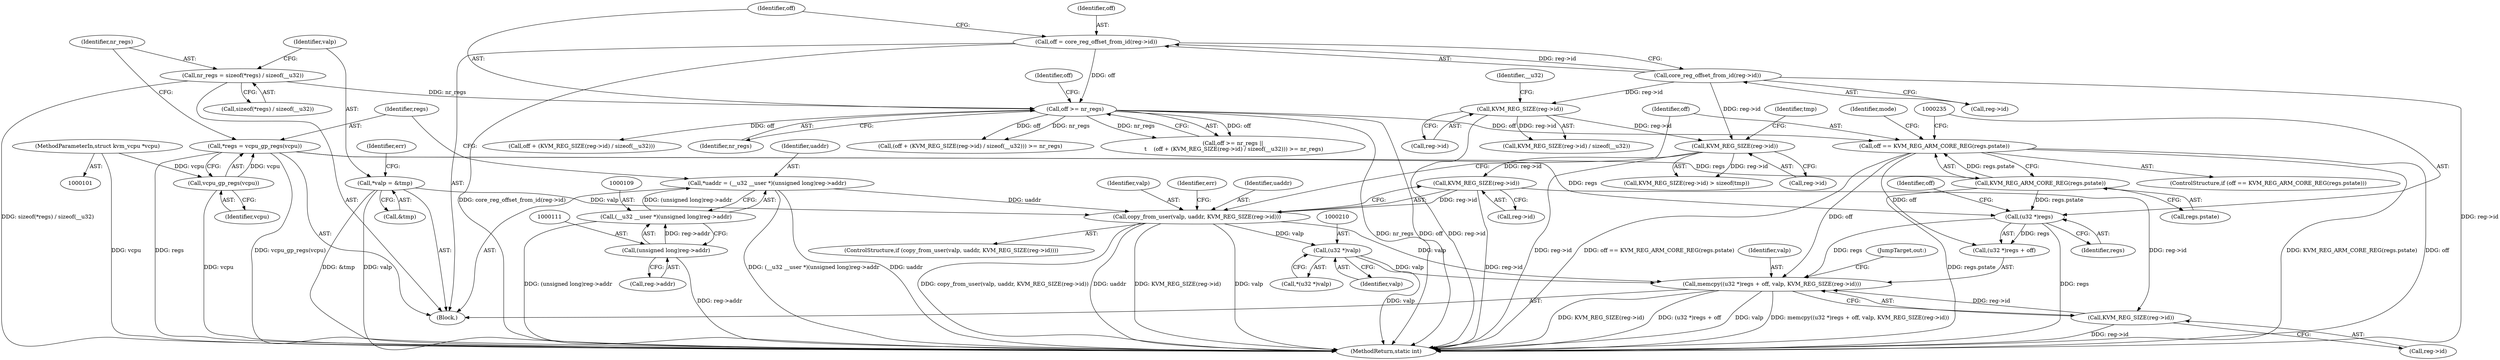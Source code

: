 digraph "0_linux_d26c25a9d19b5976b319af528886f89cf455692d_0@API" {
"1000232" [label="(Call,memcpy((u32 *)regs + off, valp, KVM_REG_SIZE(reg->id)))"];
"1000234" [label="(Call,(u32 *)regs)"];
"1000116" [label="(Call,*regs = vcpu_gp_regs(vcpu))"];
"1000118" [label="(Call,vcpu_gp_regs(vcpu))"];
"1000102" [label="(MethodParameterIn,struct kvm_vcpu *vcpu)"];
"1000199" [label="(Call,KVM_REG_ARM_CORE_REG(regs.pstate))"];
"1000197" [label="(Call,off == KVM_REG_ARM_CORE_REG(regs.pstate))"];
"1000148" [label="(Call,off >= nr_regs)"];
"1000140" [label="(Call,off = core_reg_offset_from_id(reg->id))"];
"1000142" [label="(Call,core_reg_offset_from_id(reg->id))"];
"1000121" [label="(Call,nr_regs = sizeof(*regs) / sizeof(__u32))"];
"1000183" [label="(Call,copy_from_user(valp, uaddr, KVM_REG_SIZE(reg->id)))"];
"1000131" [label="(Call,*valp = &tmp)"];
"1000106" [label="(Call,*uaddr = (__u32 __user *)(unsigned long)reg->addr)"];
"1000108" [label="(Call,(__u32 __user *)(unsigned long)reg->addr)"];
"1000110" [label="(Call,(unsigned long)reg->addr)"];
"1000186" [label="(Call,KVM_REG_SIZE(reg->id))"];
"1000173" [label="(Call,KVM_REG_SIZE(reg->id))"];
"1000155" [label="(Call,KVM_REG_SIZE(reg->id))"];
"1000209" [label="(Call,(u32 *)valp)"];
"1000239" [label="(Call,KVM_REG_SIZE(reg->id))"];
"1000197" [label="(Call,off == KVM_REG_ARM_CORE_REG(regs.pstate))"];
"1000182" [label="(ControlStructure,if (copy_from_user(valp, uaddr, KVM_REG_SIZE(reg->id))))"];
"1000198" [label="(Identifier,off)"];
"1000196" [label="(ControlStructure,if (off == KVM_REG_ARM_CORE_REG(regs.pstate)))"];
"1000243" [label="(JumpTarget,out:)"];
"1000122" [label="(Identifier,nr_regs)"];
"1000246" [label="(MethodReturn,static int)"];
"1000151" [label="(Call,(off + (KVM_REG_SIZE(reg->id) / sizeof(__u32))) >= nr_regs)"];
"1000186" [label="(Call,KVM_REG_SIZE(reg->id))"];
"1000232" [label="(Call,memcpy((u32 *)regs + off, valp, KVM_REG_SIZE(reg->id)))"];
"1000143" [label="(Call,reg->id)"];
"1000206" [label="(Identifier,mode)"];
"1000155" [label="(Call,KVM_REG_SIZE(reg->id))"];
"1000104" [label="(Block,)"];
"1000117" [label="(Identifier,regs)"];
"1000141" [label="(Identifier,off)"];
"1000140" [label="(Call,off = core_reg_offset_from_id(reg->id))"];
"1000110" [label="(Call,(unsigned long)reg->addr)"];
"1000184" [label="(Identifier,valp)"];
"1000142" [label="(Call,core_reg_offset_from_id(reg->id))"];
"1000156" [label="(Call,reg->id)"];
"1000119" [label="(Identifier,vcpu)"];
"1000118" [label="(Call,vcpu_gp_regs(vcpu))"];
"1000148" [label="(Call,off >= nr_regs)"];
"1000147" [label="(Call,off >= nr_regs ||\n \t    (off + (KVM_REG_SIZE(reg->id) / sizeof(__u32))) >= nr_regs)"];
"1000138" [label="(Identifier,err)"];
"1000108" [label="(Call,(__u32 __user *)(unsigned long)reg->addr)"];
"1000160" [label="(Identifier,__u32)"];
"1000200" [label="(Call,regs.pstate)"];
"1000211" [label="(Identifier,valp)"];
"1000183" [label="(Call,copy_from_user(valp, uaddr, KVM_REG_SIZE(reg->id)))"];
"1000237" [label="(Identifier,off)"];
"1000153" [label="(Identifier,off)"];
"1000133" [label="(Call,&tmp)"];
"1000178" [label="(Identifier,tmp)"];
"1000240" [label="(Call,reg->id)"];
"1000131" [label="(Call,*valp = &tmp)"];
"1000107" [label="(Identifier,uaddr)"];
"1000187" [label="(Call,reg->id)"];
"1000112" [label="(Call,reg->addr)"];
"1000106" [label="(Call,*uaddr = (__u32 __user *)(unsigned long)reg->addr)"];
"1000102" [label="(MethodParameterIn,struct kvm_vcpu *vcpu)"];
"1000233" [label="(Call,(u32 *)regs + off)"];
"1000116" [label="(Call,*regs = vcpu_gp_regs(vcpu))"];
"1000149" [label="(Identifier,off)"];
"1000238" [label="(Identifier,valp)"];
"1000154" [label="(Call,KVM_REG_SIZE(reg->id) / sizeof(__u32))"];
"1000192" [label="(Identifier,err)"];
"1000152" [label="(Call,off + (KVM_REG_SIZE(reg->id) / sizeof(__u32)))"];
"1000132" [label="(Identifier,valp)"];
"1000174" [label="(Call,reg->id)"];
"1000173" [label="(Call,KVM_REG_SIZE(reg->id))"];
"1000234" [label="(Call,(u32 *)regs)"];
"1000209" [label="(Call,(u32 *)valp)"];
"1000150" [label="(Identifier,nr_regs)"];
"1000172" [label="(Call,KVM_REG_SIZE(reg->id) > sizeof(tmp))"];
"1000185" [label="(Identifier,uaddr)"];
"1000199" [label="(Call,KVM_REG_ARM_CORE_REG(regs.pstate))"];
"1000208" [label="(Call,*(u32 *)valp)"];
"1000236" [label="(Identifier,regs)"];
"1000121" [label="(Call,nr_regs = sizeof(*regs) / sizeof(__u32))"];
"1000239" [label="(Call,KVM_REG_SIZE(reg->id))"];
"1000123" [label="(Call,sizeof(*regs) / sizeof(__u32))"];
"1000232" -> "1000104"  [label="AST: "];
"1000232" -> "1000239"  [label="CFG: "];
"1000233" -> "1000232"  [label="AST: "];
"1000238" -> "1000232"  [label="AST: "];
"1000239" -> "1000232"  [label="AST: "];
"1000243" -> "1000232"  [label="CFG: "];
"1000232" -> "1000246"  [label="DDG: KVM_REG_SIZE(reg->id)"];
"1000232" -> "1000246"  [label="DDG: (u32 *)regs + off"];
"1000232" -> "1000246"  [label="DDG: valp"];
"1000232" -> "1000246"  [label="DDG: memcpy((u32 *)regs + off, valp, KVM_REG_SIZE(reg->id))"];
"1000234" -> "1000232"  [label="DDG: regs"];
"1000197" -> "1000232"  [label="DDG: off"];
"1000183" -> "1000232"  [label="DDG: valp"];
"1000209" -> "1000232"  [label="DDG: valp"];
"1000239" -> "1000232"  [label="DDG: reg->id"];
"1000234" -> "1000233"  [label="AST: "];
"1000234" -> "1000236"  [label="CFG: "];
"1000235" -> "1000234"  [label="AST: "];
"1000236" -> "1000234"  [label="AST: "];
"1000237" -> "1000234"  [label="CFG: "];
"1000234" -> "1000246"  [label="DDG: regs"];
"1000234" -> "1000233"  [label="DDG: regs"];
"1000116" -> "1000234"  [label="DDG: regs"];
"1000199" -> "1000234"  [label="DDG: regs.pstate"];
"1000116" -> "1000104"  [label="AST: "];
"1000116" -> "1000118"  [label="CFG: "];
"1000117" -> "1000116"  [label="AST: "];
"1000118" -> "1000116"  [label="AST: "];
"1000122" -> "1000116"  [label="CFG: "];
"1000116" -> "1000246"  [label="DDG: vcpu_gp_regs(vcpu)"];
"1000116" -> "1000246"  [label="DDG: regs"];
"1000118" -> "1000116"  [label="DDG: vcpu"];
"1000116" -> "1000199"  [label="DDG: regs"];
"1000118" -> "1000119"  [label="CFG: "];
"1000119" -> "1000118"  [label="AST: "];
"1000118" -> "1000246"  [label="DDG: vcpu"];
"1000102" -> "1000118"  [label="DDG: vcpu"];
"1000102" -> "1000101"  [label="AST: "];
"1000102" -> "1000246"  [label="DDG: vcpu"];
"1000199" -> "1000197"  [label="AST: "];
"1000199" -> "1000200"  [label="CFG: "];
"1000200" -> "1000199"  [label="AST: "];
"1000197" -> "1000199"  [label="CFG: "];
"1000199" -> "1000246"  [label="DDG: regs.pstate"];
"1000199" -> "1000197"  [label="DDG: regs.pstate"];
"1000197" -> "1000196"  [label="AST: "];
"1000198" -> "1000197"  [label="AST: "];
"1000206" -> "1000197"  [label="CFG: "];
"1000235" -> "1000197"  [label="CFG: "];
"1000197" -> "1000246"  [label="DDG: off == KVM_REG_ARM_CORE_REG(regs.pstate)"];
"1000197" -> "1000246"  [label="DDG: KVM_REG_ARM_CORE_REG(regs.pstate)"];
"1000197" -> "1000246"  [label="DDG: off"];
"1000148" -> "1000197"  [label="DDG: off"];
"1000197" -> "1000233"  [label="DDG: off"];
"1000148" -> "1000147"  [label="AST: "];
"1000148" -> "1000150"  [label="CFG: "];
"1000149" -> "1000148"  [label="AST: "];
"1000150" -> "1000148"  [label="AST: "];
"1000153" -> "1000148"  [label="CFG: "];
"1000147" -> "1000148"  [label="CFG: "];
"1000148" -> "1000246"  [label="DDG: off"];
"1000148" -> "1000246"  [label="DDG: nr_regs"];
"1000148" -> "1000147"  [label="DDG: off"];
"1000148" -> "1000147"  [label="DDG: nr_regs"];
"1000140" -> "1000148"  [label="DDG: off"];
"1000121" -> "1000148"  [label="DDG: nr_regs"];
"1000148" -> "1000151"  [label="DDG: off"];
"1000148" -> "1000151"  [label="DDG: nr_regs"];
"1000148" -> "1000152"  [label="DDG: off"];
"1000140" -> "1000104"  [label="AST: "];
"1000140" -> "1000142"  [label="CFG: "];
"1000141" -> "1000140"  [label="AST: "];
"1000142" -> "1000140"  [label="AST: "];
"1000149" -> "1000140"  [label="CFG: "];
"1000140" -> "1000246"  [label="DDG: core_reg_offset_from_id(reg->id)"];
"1000142" -> "1000140"  [label="DDG: reg->id"];
"1000142" -> "1000143"  [label="CFG: "];
"1000143" -> "1000142"  [label="AST: "];
"1000142" -> "1000246"  [label="DDG: reg->id"];
"1000142" -> "1000155"  [label="DDG: reg->id"];
"1000142" -> "1000173"  [label="DDG: reg->id"];
"1000121" -> "1000104"  [label="AST: "];
"1000121" -> "1000123"  [label="CFG: "];
"1000122" -> "1000121"  [label="AST: "];
"1000123" -> "1000121"  [label="AST: "];
"1000132" -> "1000121"  [label="CFG: "];
"1000121" -> "1000246"  [label="DDG: sizeof(*regs) / sizeof(__u32)"];
"1000183" -> "1000182"  [label="AST: "];
"1000183" -> "1000186"  [label="CFG: "];
"1000184" -> "1000183"  [label="AST: "];
"1000185" -> "1000183"  [label="AST: "];
"1000186" -> "1000183"  [label="AST: "];
"1000192" -> "1000183"  [label="CFG: "];
"1000198" -> "1000183"  [label="CFG: "];
"1000183" -> "1000246"  [label="DDG: uaddr"];
"1000183" -> "1000246"  [label="DDG: KVM_REG_SIZE(reg->id)"];
"1000183" -> "1000246"  [label="DDG: valp"];
"1000183" -> "1000246"  [label="DDG: copy_from_user(valp, uaddr, KVM_REG_SIZE(reg->id))"];
"1000131" -> "1000183"  [label="DDG: valp"];
"1000106" -> "1000183"  [label="DDG: uaddr"];
"1000186" -> "1000183"  [label="DDG: reg->id"];
"1000183" -> "1000209"  [label="DDG: valp"];
"1000131" -> "1000104"  [label="AST: "];
"1000131" -> "1000133"  [label="CFG: "];
"1000132" -> "1000131"  [label="AST: "];
"1000133" -> "1000131"  [label="AST: "];
"1000138" -> "1000131"  [label="CFG: "];
"1000131" -> "1000246"  [label="DDG: valp"];
"1000131" -> "1000246"  [label="DDG: &tmp"];
"1000106" -> "1000104"  [label="AST: "];
"1000106" -> "1000108"  [label="CFG: "];
"1000107" -> "1000106"  [label="AST: "];
"1000108" -> "1000106"  [label="AST: "];
"1000117" -> "1000106"  [label="CFG: "];
"1000106" -> "1000246"  [label="DDG: (__u32 __user *)(unsigned long)reg->addr"];
"1000106" -> "1000246"  [label="DDG: uaddr"];
"1000108" -> "1000106"  [label="DDG: (unsigned long)reg->addr"];
"1000108" -> "1000110"  [label="CFG: "];
"1000109" -> "1000108"  [label="AST: "];
"1000110" -> "1000108"  [label="AST: "];
"1000108" -> "1000246"  [label="DDG: (unsigned long)reg->addr"];
"1000110" -> "1000108"  [label="DDG: reg->addr"];
"1000110" -> "1000112"  [label="CFG: "];
"1000111" -> "1000110"  [label="AST: "];
"1000112" -> "1000110"  [label="AST: "];
"1000110" -> "1000246"  [label="DDG: reg->addr"];
"1000186" -> "1000187"  [label="CFG: "];
"1000187" -> "1000186"  [label="AST: "];
"1000186" -> "1000246"  [label="DDG: reg->id"];
"1000173" -> "1000186"  [label="DDG: reg->id"];
"1000186" -> "1000239"  [label="DDG: reg->id"];
"1000173" -> "1000172"  [label="AST: "];
"1000173" -> "1000174"  [label="CFG: "];
"1000174" -> "1000173"  [label="AST: "];
"1000178" -> "1000173"  [label="CFG: "];
"1000173" -> "1000246"  [label="DDG: reg->id"];
"1000173" -> "1000172"  [label="DDG: reg->id"];
"1000155" -> "1000173"  [label="DDG: reg->id"];
"1000155" -> "1000154"  [label="AST: "];
"1000155" -> "1000156"  [label="CFG: "];
"1000156" -> "1000155"  [label="AST: "];
"1000160" -> "1000155"  [label="CFG: "];
"1000155" -> "1000246"  [label="DDG: reg->id"];
"1000155" -> "1000154"  [label="DDG: reg->id"];
"1000209" -> "1000208"  [label="AST: "];
"1000209" -> "1000211"  [label="CFG: "];
"1000210" -> "1000209"  [label="AST: "];
"1000211" -> "1000209"  [label="AST: "];
"1000208" -> "1000209"  [label="CFG: "];
"1000209" -> "1000246"  [label="DDG: valp"];
"1000239" -> "1000240"  [label="CFG: "];
"1000240" -> "1000239"  [label="AST: "];
"1000239" -> "1000246"  [label="DDG: reg->id"];
}
